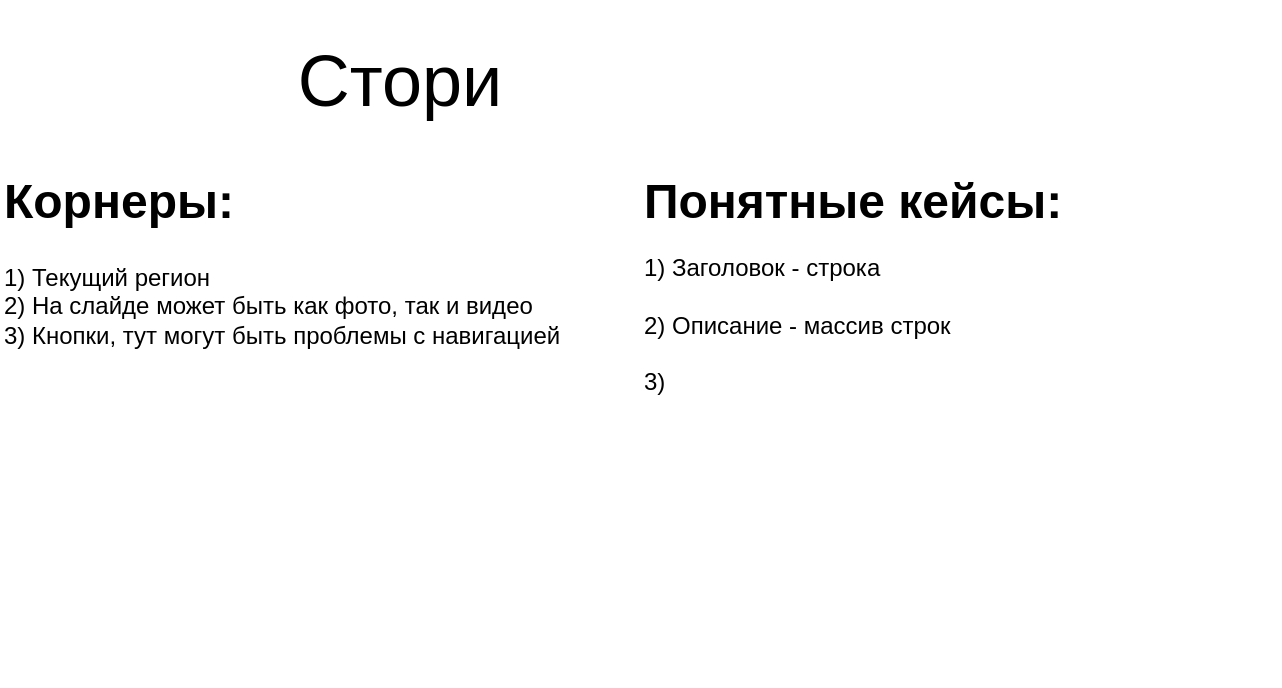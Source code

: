 <mxfile version="24.3.0" type="github">
  <diagram name="Страница — 1" id="OZhCYg14r9oCqpdvc6pw">
    <mxGraphModel dx="955" dy="621" grid="1" gridSize="10" guides="1" tooltips="1" connect="1" arrows="1" fold="1" page="1" pageScale="1" pageWidth="827" pageHeight="1169" math="0" shadow="0">
      <root>
        <mxCell id="0" />
        <mxCell id="1" parent="0" />
        <mxCell id="W0fB3ytrj6XRskL25oay-1" value="&lt;font style=&quot;font-size: 36px;&quot;&gt;Стори&lt;/font&gt;" style="text;html=1;align=center;verticalAlign=middle;whiteSpace=wrap;rounded=0;" vertex="1" parent="1">
          <mxGeometry width="400" height="80" as="geometry" />
        </mxCell>
        <mxCell id="W0fB3ytrj6XRskL25oay-4" value="&lt;h1 style=&quot;margin-top: 0px;&quot;&gt;Корнеры:&lt;/h1&gt;&lt;p&gt;1) Текущий регион&lt;br&gt;2) На слайде может быть как фото, так и видео&lt;br&gt;3) Кнопки, тут могут быть проблемы с навигацией&lt;/p&gt;" style="text;html=1;whiteSpace=wrap;overflow=hidden;rounded=0;" vertex="1" parent="1">
          <mxGeometry y="80" width="320" height="260" as="geometry" />
        </mxCell>
        <mxCell id="W0fB3ytrj6XRskL25oay-5" value="&lt;h1 style=&quot;margin-top: 0px;&quot;&gt;&lt;span style=&quot;background-color: initial;&quot;&gt;Понятные кейсы:&lt;br&gt;&lt;/span&gt;&lt;span style=&quot;background-color: initial; font-size: 12px; font-weight: normal;&quot;&gt;1) Заголовок - строка&lt;br&gt;2) Описание - массив строк&lt;br&gt;3)&amp;nbsp;&lt;/span&gt;&lt;/h1&gt;" style="text;html=1;whiteSpace=wrap;overflow=hidden;rounded=0;" vertex="1" parent="1">
          <mxGeometry x="320" y="80" width="320" height="260" as="geometry" />
        </mxCell>
      </root>
    </mxGraphModel>
  </diagram>
</mxfile>
